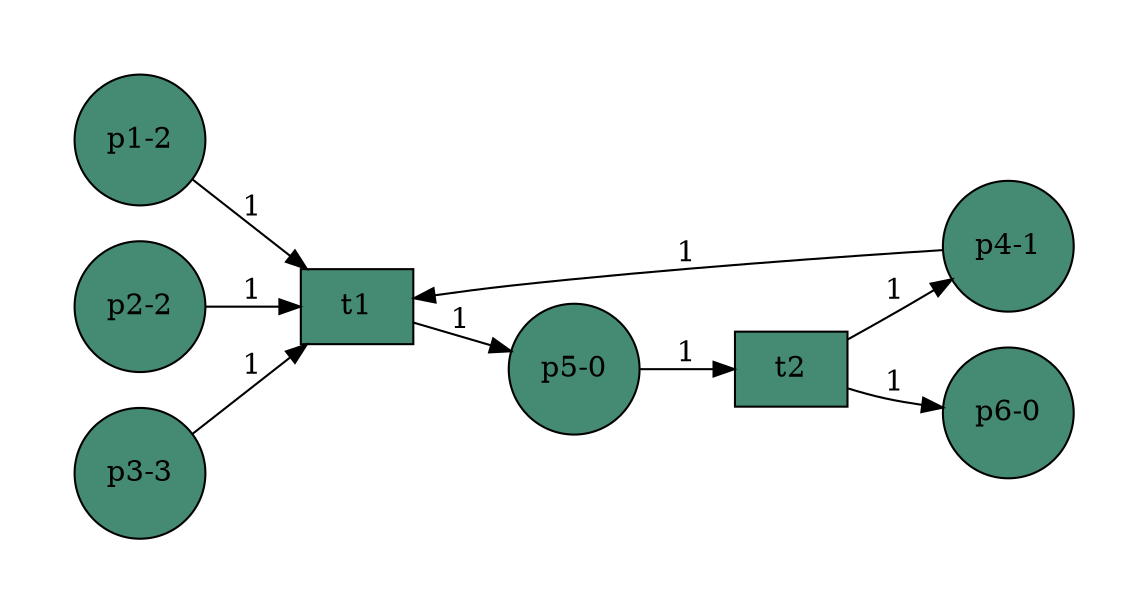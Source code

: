 digraph teste2_rdp {
	graph [pad="0.5,0.5" rankdir=LR]
	node [fillcolor=aquamarine4 shape=circle style=filled]
		p1 [label="p1-2"]
		p2 [label="p2-2"]
		p3 [label="p3-3"]
		p4 [label="p4-1"]
		p5 [label="p5-0"]
		p6 [label="p6-0"]
	node [fillcolor=aquamarine4 shape=box style=filled]
		t1
		t2
			p1 -> t1 [label=1]
			p2 -> t1 [label=1]
			p3 -> t1 [label=1]
			t1 -> p5 [label=1]
			p4 -> t1 [label=1]
			p5 -> t2 [label=1]
			t2 -> p4 [label=1]
			t2 -> p6 [label=1]
}